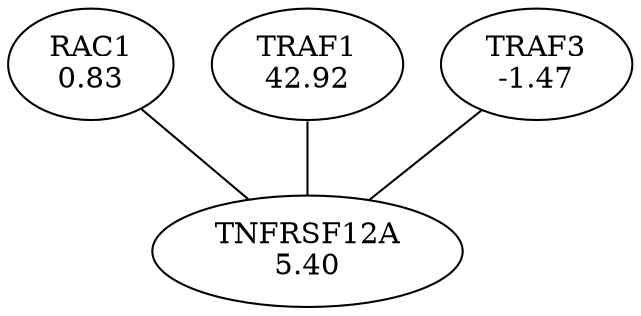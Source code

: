 digraph G {
overlap = scale ;
1552 [label = "TNFRSF12A\n5.40" ] ; 
677 [label = "RAC1\n0.83" ] ; 
10153 [label = "TRAF1\n42.92" ] ; 
7756 [label = "TRAF3\n-1.47" ] ; 
7756 -> 1552 [arrowhead = "none" ]
10153 -> 1552 [arrowhead = "none" ]
677 -> 1552 [arrowhead = "none" ]
}
